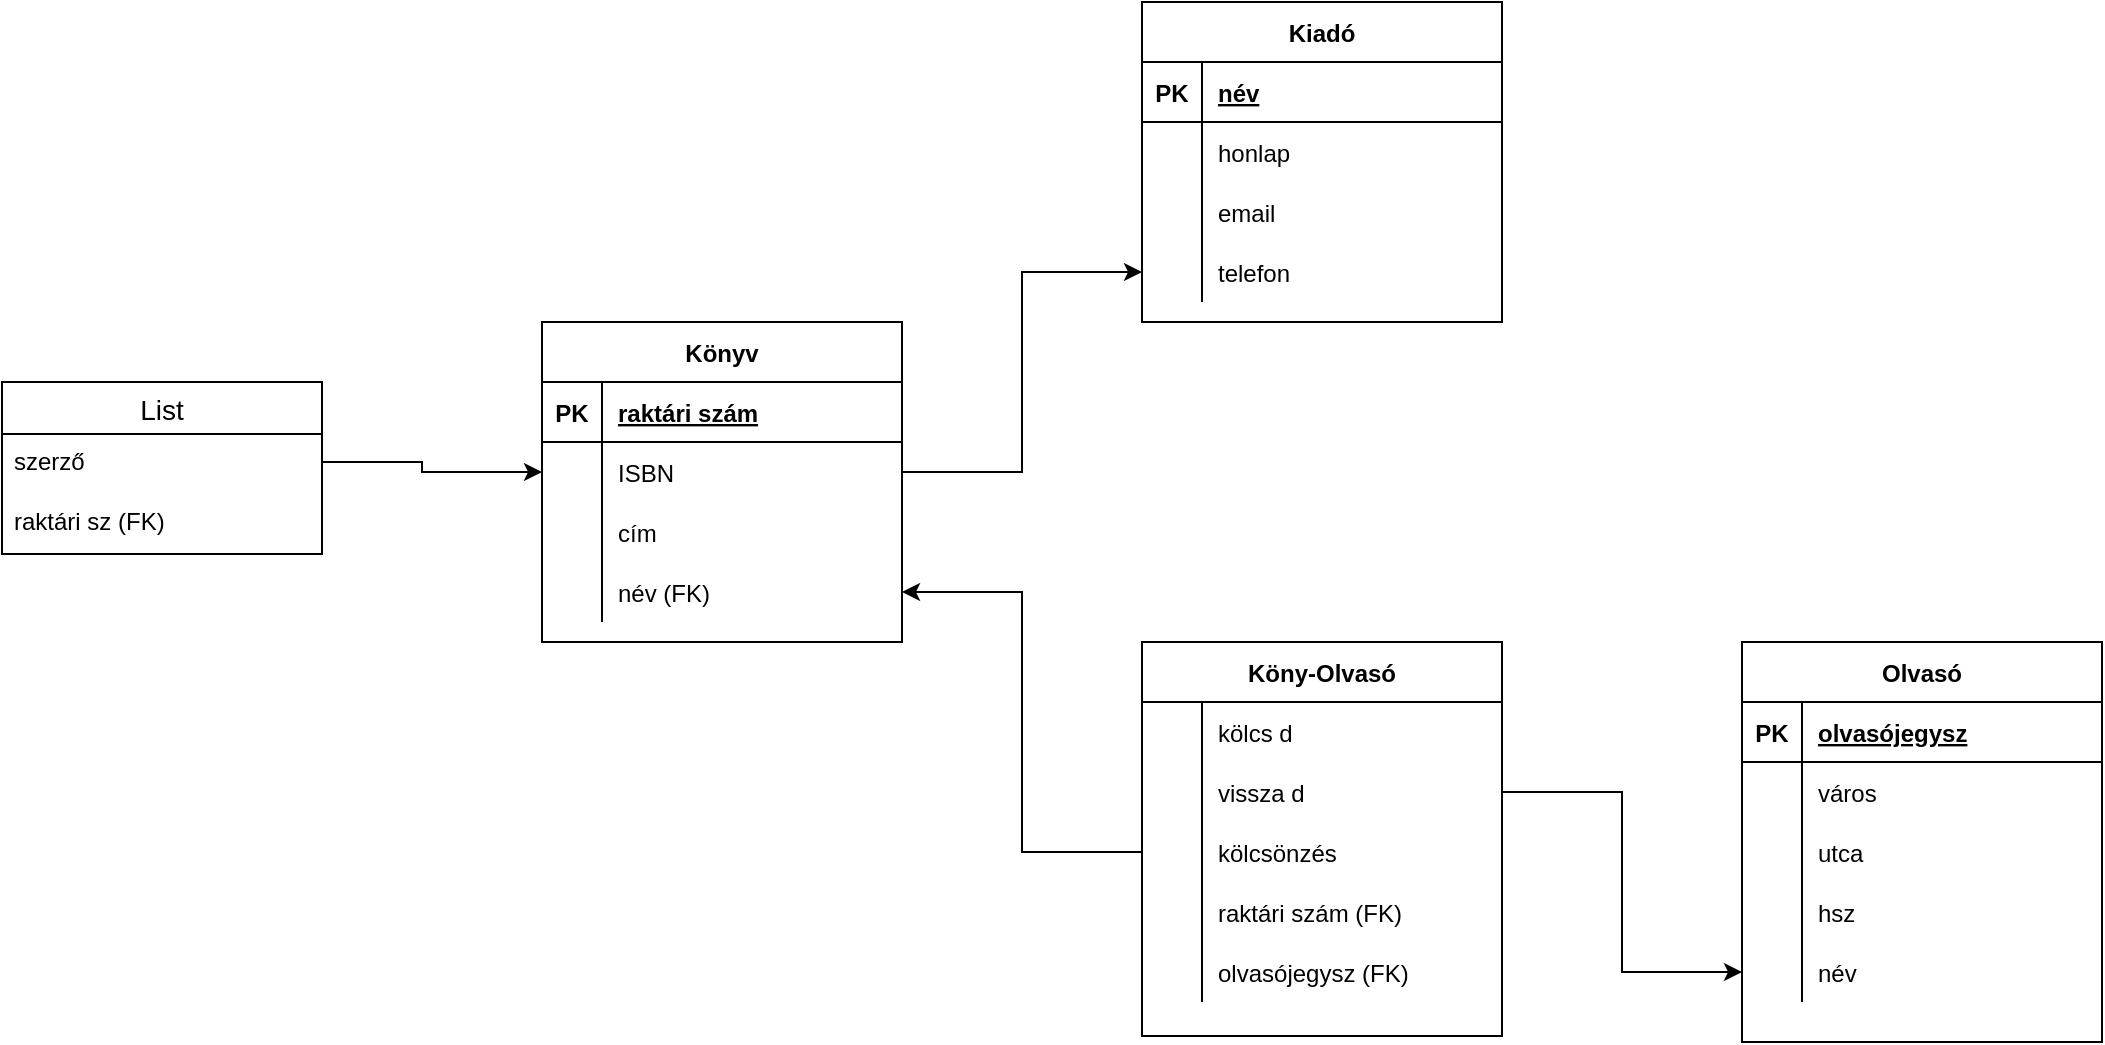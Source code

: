 <mxfile version="20.5.1" type="device"><diagram id="C5RBs43oDa-KdzZeNtuy" name="Page-1"><mxGraphModel dx="1883" dy="1216" grid="1" gridSize="10" guides="1" tooltips="1" connect="1" arrows="1" fold="1" page="0" pageScale="1" pageWidth="827" pageHeight="1169" math="0" shadow="0"><root><mxCell id="WIyWlLk6GJQsqaUBKTNV-0"/><mxCell id="WIyWlLk6GJQsqaUBKTNV-1" parent="WIyWlLk6GJQsqaUBKTNV-0"/><mxCell id="pMm5MiKR8-Ltq86vbjmw-0" value="Olvasó" style="shape=table;startSize=30;container=1;collapsible=1;childLayout=tableLayout;fixedRows=1;rowLines=0;fontStyle=1;align=center;resizeLast=1;" parent="WIyWlLk6GJQsqaUBKTNV-1" vertex="1"><mxGeometry x="540" y="80" width="180" height="200" as="geometry"/></mxCell><mxCell id="pMm5MiKR8-Ltq86vbjmw-1" value="" style="shape=tableRow;horizontal=0;startSize=0;swimlaneHead=0;swimlaneBody=0;fillColor=none;collapsible=0;dropTarget=0;points=[[0,0.5],[1,0.5]];portConstraint=eastwest;top=0;left=0;right=0;bottom=1;" parent="pMm5MiKR8-Ltq86vbjmw-0" vertex="1"><mxGeometry y="30" width="180" height="30" as="geometry"/></mxCell><mxCell id="pMm5MiKR8-Ltq86vbjmw-2" value="PK" style="shape=partialRectangle;connectable=0;fillColor=none;top=0;left=0;bottom=0;right=0;fontStyle=1;overflow=hidden;" parent="pMm5MiKR8-Ltq86vbjmw-1" vertex="1"><mxGeometry width="30" height="30" as="geometry"><mxRectangle width="30" height="30" as="alternateBounds"/></mxGeometry></mxCell><mxCell id="pMm5MiKR8-Ltq86vbjmw-3" value="olvasójegysz" style="shape=partialRectangle;connectable=0;fillColor=none;top=0;left=0;bottom=0;right=0;align=left;spacingLeft=6;fontStyle=5;overflow=hidden;" parent="pMm5MiKR8-Ltq86vbjmw-1" vertex="1"><mxGeometry x="30" width="150" height="30" as="geometry"><mxRectangle width="150" height="30" as="alternateBounds"/></mxGeometry></mxCell><mxCell id="pMm5MiKR8-Ltq86vbjmw-4" value="" style="shape=tableRow;horizontal=0;startSize=0;swimlaneHead=0;swimlaneBody=0;fillColor=none;collapsible=0;dropTarget=0;points=[[0,0.5],[1,0.5]];portConstraint=eastwest;top=0;left=0;right=0;bottom=0;" parent="pMm5MiKR8-Ltq86vbjmw-0" vertex="1"><mxGeometry y="60" width="180" height="30" as="geometry"/></mxCell><mxCell id="pMm5MiKR8-Ltq86vbjmw-5" value="" style="shape=partialRectangle;connectable=0;fillColor=none;top=0;left=0;bottom=0;right=0;editable=1;overflow=hidden;" parent="pMm5MiKR8-Ltq86vbjmw-4" vertex="1"><mxGeometry width="30" height="30" as="geometry"><mxRectangle width="30" height="30" as="alternateBounds"/></mxGeometry></mxCell><mxCell id="pMm5MiKR8-Ltq86vbjmw-6" value="város" style="shape=partialRectangle;connectable=0;fillColor=none;top=0;left=0;bottom=0;right=0;align=left;spacingLeft=6;overflow=hidden;" parent="pMm5MiKR8-Ltq86vbjmw-4" vertex="1"><mxGeometry x="30" width="150" height="30" as="geometry"><mxRectangle width="150" height="30" as="alternateBounds"/></mxGeometry></mxCell><mxCell id="pMm5MiKR8-Ltq86vbjmw-7" value="" style="shape=tableRow;horizontal=0;startSize=0;swimlaneHead=0;swimlaneBody=0;fillColor=none;collapsible=0;dropTarget=0;points=[[0,0.5],[1,0.5]];portConstraint=eastwest;top=0;left=0;right=0;bottom=0;" parent="pMm5MiKR8-Ltq86vbjmw-0" vertex="1"><mxGeometry y="90" width="180" height="30" as="geometry"/></mxCell><mxCell id="pMm5MiKR8-Ltq86vbjmw-8" value="" style="shape=partialRectangle;connectable=0;fillColor=none;top=0;left=0;bottom=0;right=0;editable=1;overflow=hidden;" parent="pMm5MiKR8-Ltq86vbjmw-7" vertex="1"><mxGeometry width="30" height="30" as="geometry"><mxRectangle width="30" height="30" as="alternateBounds"/></mxGeometry></mxCell><mxCell id="pMm5MiKR8-Ltq86vbjmw-9" value="utca" style="shape=partialRectangle;connectable=0;fillColor=none;top=0;left=0;bottom=0;right=0;align=left;spacingLeft=6;overflow=hidden;" parent="pMm5MiKR8-Ltq86vbjmw-7" vertex="1"><mxGeometry x="30" width="150" height="30" as="geometry"><mxRectangle width="150" height="30" as="alternateBounds"/></mxGeometry></mxCell><mxCell id="pMm5MiKR8-Ltq86vbjmw-10" value="" style="shape=tableRow;horizontal=0;startSize=0;swimlaneHead=0;swimlaneBody=0;fillColor=none;collapsible=0;dropTarget=0;points=[[0,0.5],[1,0.5]];portConstraint=eastwest;top=0;left=0;right=0;bottom=0;" parent="pMm5MiKR8-Ltq86vbjmw-0" vertex="1"><mxGeometry y="120" width="180" height="30" as="geometry"/></mxCell><mxCell id="pMm5MiKR8-Ltq86vbjmw-11" value="" style="shape=partialRectangle;connectable=0;fillColor=none;top=0;left=0;bottom=0;right=0;editable=1;overflow=hidden;" parent="pMm5MiKR8-Ltq86vbjmw-10" vertex="1"><mxGeometry width="30" height="30" as="geometry"><mxRectangle width="30" height="30" as="alternateBounds"/></mxGeometry></mxCell><mxCell id="pMm5MiKR8-Ltq86vbjmw-12" value="hsz" style="shape=partialRectangle;connectable=0;fillColor=none;top=0;left=0;bottom=0;right=0;align=left;spacingLeft=6;overflow=hidden;" parent="pMm5MiKR8-Ltq86vbjmw-10" vertex="1"><mxGeometry x="30" width="150" height="30" as="geometry"><mxRectangle width="150" height="30" as="alternateBounds"/></mxGeometry></mxCell><mxCell id="pMm5MiKR8-Ltq86vbjmw-40" value="" style="shape=tableRow;horizontal=0;startSize=0;swimlaneHead=0;swimlaneBody=0;fillColor=none;collapsible=0;dropTarget=0;points=[[0,0.5],[1,0.5]];portConstraint=eastwest;top=0;left=0;right=0;bottom=0;" parent="pMm5MiKR8-Ltq86vbjmw-0" vertex="1"><mxGeometry y="150" width="180" height="30" as="geometry"/></mxCell><mxCell id="pMm5MiKR8-Ltq86vbjmw-41" value="" style="shape=partialRectangle;connectable=0;fillColor=none;top=0;left=0;bottom=0;right=0;editable=1;overflow=hidden;" parent="pMm5MiKR8-Ltq86vbjmw-40" vertex="1"><mxGeometry width="30" height="30" as="geometry"><mxRectangle width="30" height="30" as="alternateBounds"/></mxGeometry></mxCell><mxCell id="pMm5MiKR8-Ltq86vbjmw-42" value="név" style="shape=partialRectangle;connectable=0;fillColor=none;top=0;left=0;bottom=0;right=0;align=left;spacingLeft=6;overflow=hidden;" parent="pMm5MiKR8-Ltq86vbjmw-40" vertex="1"><mxGeometry x="30" width="150" height="30" as="geometry"><mxRectangle width="150" height="30" as="alternateBounds"/></mxGeometry></mxCell><mxCell id="pMm5MiKR8-Ltq86vbjmw-13" value="Könyv" style="shape=table;startSize=30;container=1;collapsible=1;childLayout=tableLayout;fixedRows=1;rowLines=0;fontStyle=1;align=center;resizeLast=1;" parent="WIyWlLk6GJQsqaUBKTNV-1" vertex="1"><mxGeometry x="-60" y="-80" width="180" height="160" as="geometry"/></mxCell><mxCell id="pMm5MiKR8-Ltq86vbjmw-14" value="" style="shape=tableRow;horizontal=0;startSize=0;swimlaneHead=0;swimlaneBody=0;fillColor=none;collapsible=0;dropTarget=0;points=[[0,0.5],[1,0.5]];portConstraint=eastwest;top=0;left=0;right=0;bottom=1;" parent="pMm5MiKR8-Ltq86vbjmw-13" vertex="1"><mxGeometry y="30" width="180" height="30" as="geometry"/></mxCell><mxCell id="pMm5MiKR8-Ltq86vbjmw-15" value="PK" style="shape=partialRectangle;connectable=0;fillColor=none;top=0;left=0;bottom=0;right=0;fontStyle=1;overflow=hidden;" parent="pMm5MiKR8-Ltq86vbjmw-14" vertex="1"><mxGeometry width="30" height="30" as="geometry"><mxRectangle width="30" height="30" as="alternateBounds"/></mxGeometry></mxCell><mxCell id="pMm5MiKR8-Ltq86vbjmw-16" value="raktári szám" style="shape=partialRectangle;connectable=0;fillColor=none;top=0;left=0;bottom=0;right=0;align=left;spacingLeft=6;fontStyle=5;overflow=hidden;" parent="pMm5MiKR8-Ltq86vbjmw-14" vertex="1"><mxGeometry x="30" width="150" height="30" as="geometry"><mxRectangle width="150" height="30" as="alternateBounds"/></mxGeometry></mxCell><mxCell id="pMm5MiKR8-Ltq86vbjmw-17" value="" style="shape=tableRow;horizontal=0;startSize=0;swimlaneHead=0;swimlaneBody=0;fillColor=none;collapsible=0;dropTarget=0;points=[[0,0.5],[1,0.5]];portConstraint=eastwest;top=0;left=0;right=0;bottom=0;" parent="pMm5MiKR8-Ltq86vbjmw-13" vertex="1"><mxGeometry y="60" width="180" height="30" as="geometry"/></mxCell><mxCell id="pMm5MiKR8-Ltq86vbjmw-18" value="" style="shape=partialRectangle;connectable=0;fillColor=none;top=0;left=0;bottom=0;right=0;editable=1;overflow=hidden;" parent="pMm5MiKR8-Ltq86vbjmw-17" vertex="1"><mxGeometry width="30" height="30" as="geometry"><mxRectangle width="30" height="30" as="alternateBounds"/></mxGeometry></mxCell><mxCell id="pMm5MiKR8-Ltq86vbjmw-19" value="ISBN" style="shape=partialRectangle;connectable=0;fillColor=none;top=0;left=0;bottom=0;right=0;align=left;spacingLeft=6;overflow=hidden;" parent="pMm5MiKR8-Ltq86vbjmw-17" vertex="1"><mxGeometry x="30" width="150" height="30" as="geometry"><mxRectangle width="150" height="30" as="alternateBounds"/></mxGeometry></mxCell><mxCell id="pMm5MiKR8-Ltq86vbjmw-20" value="" style="shape=tableRow;horizontal=0;startSize=0;swimlaneHead=0;swimlaneBody=0;fillColor=none;collapsible=0;dropTarget=0;points=[[0,0.5],[1,0.5]];portConstraint=eastwest;top=0;left=0;right=0;bottom=0;" parent="pMm5MiKR8-Ltq86vbjmw-13" vertex="1"><mxGeometry y="90" width="180" height="30" as="geometry"/></mxCell><mxCell id="pMm5MiKR8-Ltq86vbjmw-21" value="" style="shape=partialRectangle;connectable=0;fillColor=none;top=0;left=0;bottom=0;right=0;editable=1;overflow=hidden;" parent="pMm5MiKR8-Ltq86vbjmw-20" vertex="1"><mxGeometry width="30" height="30" as="geometry"><mxRectangle width="30" height="30" as="alternateBounds"/></mxGeometry></mxCell><mxCell id="pMm5MiKR8-Ltq86vbjmw-22" value="cím" style="shape=partialRectangle;connectable=0;fillColor=none;top=0;left=0;bottom=0;right=0;align=left;spacingLeft=6;overflow=hidden;" parent="pMm5MiKR8-Ltq86vbjmw-20" vertex="1"><mxGeometry x="30" width="150" height="30" as="geometry"><mxRectangle width="150" height="30" as="alternateBounds"/></mxGeometry></mxCell><mxCell id="pMm5MiKR8-Ltq86vbjmw-23" value="" style="shape=tableRow;horizontal=0;startSize=0;swimlaneHead=0;swimlaneBody=0;fillColor=none;collapsible=0;dropTarget=0;points=[[0,0.5],[1,0.5]];portConstraint=eastwest;top=0;left=0;right=0;bottom=0;" parent="pMm5MiKR8-Ltq86vbjmw-13" vertex="1"><mxGeometry y="120" width="180" height="30" as="geometry"/></mxCell><mxCell id="pMm5MiKR8-Ltq86vbjmw-24" value="" style="shape=partialRectangle;connectable=0;fillColor=none;top=0;left=0;bottom=0;right=0;editable=1;overflow=hidden;" parent="pMm5MiKR8-Ltq86vbjmw-23" vertex="1"><mxGeometry width="30" height="30" as="geometry"><mxRectangle width="30" height="30" as="alternateBounds"/></mxGeometry></mxCell><mxCell id="pMm5MiKR8-Ltq86vbjmw-25" value="név (FK)" style="shape=partialRectangle;connectable=0;fillColor=none;top=0;left=0;bottom=0;right=0;align=left;spacingLeft=6;overflow=hidden;" parent="pMm5MiKR8-Ltq86vbjmw-23" vertex="1"><mxGeometry x="30" width="150" height="30" as="geometry"><mxRectangle width="150" height="30" as="alternateBounds"/></mxGeometry></mxCell><mxCell id="pMm5MiKR8-Ltq86vbjmw-26" value="Kiadó" style="shape=table;startSize=30;container=1;collapsible=1;childLayout=tableLayout;fixedRows=1;rowLines=0;fontStyle=1;align=center;resizeLast=1;" parent="WIyWlLk6GJQsqaUBKTNV-1" vertex="1"><mxGeometry x="240" y="-240" width="180" height="160" as="geometry"/></mxCell><mxCell id="pMm5MiKR8-Ltq86vbjmw-27" value="" style="shape=tableRow;horizontal=0;startSize=0;swimlaneHead=0;swimlaneBody=0;fillColor=none;collapsible=0;dropTarget=0;points=[[0,0.5],[1,0.5]];portConstraint=eastwest;top=0;left=0;right=0;bottom=1;" parent="pMm5MiKR8-Ltq86vbjmw-26" vertex="1"><mxGeometry y="30" width="180" height="30" as="geometry"/></mxCell><mxCell id="pMm5MiKR8-Ltq86vbjmw-28" value="PK" style="shape=partialRectangle;connectable=0;fillColor=none;top=0;left=0;bottom=0;right=0;fontStyle=1;overflow=hidden;" parent="pMm5MiKR8-Ltq86vbjmw-27" vertex="1"><mxGeometry width="30" height="30" as="geometry"><mxRectangle width="30" height="30" as="alternateBounds"/></mxGeometry></mxCell><mxCell id="pMm5MiKR8-Ltq86vbjmw-29" value="név" style="shape=partialRectangle;connectable=0;fillColor=none;top=0;left=0;bottom=0;right=0;align=left;spacingLeft=6;fontStyle=5;overflow=hidden;" parent="pMm5MiKR8-Ltq86vbjmw-27" vertex="1"><mxGeometry x="30" width="150" height="30" as="geometry"><mxRectangle width="150" height="30" as="alternateBounds"/></mxGeometry></mxCell><mxCell id="pMm5MiKR8-Ltq86vbjmw-30" value="" style="shape=tableRow;horizontal=0;startSize=0;swimlaneHead=0;swimlaneBody=0;fillColor=none;collapsible=0;dropTarget=0;points=[[0,0.5],[1,0.5]];portConstraint=eastwest;top=0;left=0;right=0;bottom=0;" parent="pMm5MiKR8-Ltq86vbjmw-26" vertex="1"><mxGeometry y="60" width="180" height="30" as="geometry"/></mxCell><mxCell id="pMm5MiKR8-Ltq86vbjmw-31" value="" style="shape=partialRectangle;connectable=0;fillColor=none;top=0;left=0;bottom=0;right=0;editable=1;overflow=hidden;" parent="pMm5MiKR8-Ltq86vbjmw-30" vertex="1"><mxGeometry width="30" height="30" as="geometry"><mxRectangle width="30" height="30" as="alternateBounds"/></mxGeometry></mxCell><mxCell id="pMm5MiKR8-Ltq86vbjmw-32" value="honlap" style="shape=partialRectangle;connectable=0;fillColor=none;top=0;left=0;bottom=0;right=0;align=left;spacingLeft=6;overflow=hidden;" parent="pMm5MiKR8-Ltq86vbjmw-30" vertex="1"><mxGeometry x="30" width="150" height="30" as="geometry"><mxRectangle width="150" height="30" as="alternateBounds"/></mxGeometry></mxCell><mxCell id="pMm5MiKR8-Ltq86vbjmw-33" value="" style="shape=tableRow;horizontal=0;startSize=0;swimlaneHead=0;swimlaneBody=0;fillColor=none;collapsible=0;dropTarget=0;points=[[0,0.5],[1,0.5]];portConstraint=eastwest;top=0;left=0;right=0;bottom=0;" parent="pMm5MiKR8-Ltq86vbjmw-26" vertex="1"><mxGeometry y="90" width="180" height="30" as="geometry"/></mxCell><mxCell id="pMm5MiKR8-Ltq86vbjmw-34" value="" style="shape=partialRectangle;connectable=0;fillColor=none;top=0;left=0;bottom=0;right=0;editable=1;overflow=hidden;" parent="pMm5MiKR8-Ltq86vbjmw-33" vertex="1"><mxGeometry width="30" height="30" as="geometry"><mxRectangle width="30" height="30" as="alternateBounds"/></mxGeometry></mxCell><mxCell id="pMm5MiKR8-Ltq86vbjmw-35" value="email" style="shape=partialRectangle;connectable=0;fillColor=none;top=0;left=0;bottom=0;right=0;align=left;spacingLeft=6;overflow=hidden;" parent="pMm5MiKR8-Ltq86vbjmw-33" vertex="1"><mxGeometry x="30" width="150" height="30" as="geometry"><mxRectangle width="150" height="30" as="alternateBounds"/></mxGeometry></mxCell><mxCell id="pMm5MiKR8-Ltq86vbjmw-36" value="" style="shape=tableRow;horizontal=0;startSize=0;swimlaneHead=0;swimlaneBody=0;fillColor=none;collapsible=0;dropTarget=0;points=[[0,0.5],[1,0.5]];portConstraint=eastwest;top=0;left=0;right=0;bottom=0;" parent="pMm5MiKR8-Ltq86vbjmw-26" vertex="1"><mxGeometry y="120" width="180" height="30" as="geometry"/></mxCell><mxCell id="pMm5MiKR8-Ltq86vbjmw-37" value="" style="shape=partialRectangle;connectable=0;fillColor=none;top=0;left=0;bottom=0;right=0;editable=1;overflow=hidden;" parent="pMm5MiKR8-Ltq86vbjmw-36" vertex="1"><mxGeometry width="30" height="30" as="geometry"><mxRectangle width="30" height="30" as="alternateBounds"/></mxGeometry></mxCell><mxCell id="pMm5MiKR8-Ltq86vbjmw-38" value="telefon" style="shape=partialRectangle;connectable=0;fillColor=none;top=0;left=0;bottom=0;right=0;align=left;spacingLeft=6;overflow=hidden;" parent="pMm5MiKR8-Ltq86vbjmw-36" vertex="1"><mxGeometry x="30" width="150" height="30" as="geometry"><mxRectangle width="150" height="30" as="alternateBounds"/></mxGeometry></mxCell><mxCell id="pMm5MiKR8-Ltq86vbjmw-43" value="Köny-Olvasó" style="shape=table;startSize=30;container=1;collapsible=1;childLayout=tableLayout;fixedRows=1;rowLines=0;fontStyle=1;align=center;resizeLast=1;" parent="WIyWlLk6GJQsqaUBKTNV-1" vertex="1"><mxGeometry x="240" y="80" width="180" height="197" as="geometry"/></mxCell><mxCell id="pMm5MiKR8-Ltq86vbjmw-47" value="" style="shape=tableRow;horizontal=0;startSize=0;swimlaneHead=0;swimlaneBody=0;fillColor=none;collapsible=0;dropTarget=0;points=[[0,0.5],[1,0.5]];portConstraint=eastwest;top=0;left=0;right=0;bottom=0;" parent="pMm5MiKR8-Ltq86vbjmw-43" vertex="1"><mxGeometry y="30" width="180" height="30" as="geometry"/></mxCell><mxCell id="pMm5MiKR8-Ltq86vbjmw-48" value="" style="shape=partialRectangle;connectable=0;fillColor=none;top=0;left=0;bottom=0;right=0;editable=1;overflow=hidden;" parent="pMm5MiKR8-Ltq86vbjmw-47" vertex="1"><mxGeometry width="30" height="30" as="geometry"><mxRectangle width="30" height="30" as="alternateBounds"/></mxGeometry></mxCell><mxCell id="pMm5MiKR8-Ltq86vbjmw-49" value="kölcs d" style="shape=partialRectangle;connectable=0;fillColor=none;top=0;left=0;bottom=0;right=0;align=left;spacingLeft=6;overflow=hidden;" parent="pMm5MiKR8-Ltq86vbjmw-47" vertex="1"><mxGeometry x="30" width="150" height="30" as="geometry"><mxRectangle width="150" height="30" as="alternateBounds"/></mxGeometry></mxCell><mxCell id="pMm5MiKR8-Ltq86vbjmw-50" value="" style="shape=tableRow;horizontal=0;startSize=0;swimlaneHead=0;swimlaneBody=0;fillColor=none;collapsible=0;dropTarget=0;points=[[0,0.5],[1,0.5]];portConstraint=eastwest;top=0;left=0;right=0;bottom=0;" parent="pMm5MiKR8-Ltq86vbjmw-43" vertex="1"><mxGeometry y="60" width="180" height="30" as="geometry"/></mxCell><mxCell id="pMm5MiKR8-Ltq86vbjmw-51" value="" style="shape=partialRectangle;connectable=0;fillColor=none;top=0;left=0;bottom=0;right=0;editable=1;overflow=hidden;" parent="pMm5MiKR8-Ltq86vbjmw-50" vertex="1"><mxGeometry width="30" height="30" as="geometry"><mxRectangle width="30" height="30" as="alternateBounds"/></mxGeometry></mxCell><mxCell id="pMm5MiKR8-Ltq86vbjmw-52" value="vissza d" style="shape=partialRectangle;connectable=0;fillColor=none;top=0;left=0;bottom=0;right=0;align=left;spacingLeft=6;overflow=hidden;" parent="pMm5MiKR8-Ltq86vbjmw-50" vertex="1"><mxGeometry x="30" width="150" height="30" as="geometry"><mxRectangle width="150" height="30" as="alternateBounds"/></mxGeometry></mxCell><mxCell id="pMm5MiKR8-Ltq86vbjmw-53" value="" style="shape=tableRow;horizontal=0;startSize=0;swimlaneHead=0;swimlaneBody=0;fillColor=none;collapsible=0;dropTarget=0;points=[[0,0.5],[1,0.5]];portConstraint=eastwest;top=0;left=0;right=0;bottom=0;" parent="pMm5MiKR8-Ltq86vbjmw-43" vertex="1"><mxGeometry y="90" width="180" height="30" as="geometry"/></mxCell><mxCell id="pMm5MiKR8-Ltq86vbjmw-54" value="" style="shape=partialRectangle;connectable=0;fillColor=none;top=0;left=0;bottom=0;right=0;editable=1;overflow=hidden;" parent="pMm5MiKR8-Ltq86vbjmw-53" vertex="1"><mxGeometry width="30" height="30" as="geometry"><mxRectangle width="30" height="30" as="alternateBounds"/></mxGeometry></mxCell><mxCell id="pMm5MiKR8-Ltq86vbjmw-55" value="kölcsönzés" style="shape=partialRectangle;connectable=0;fillColor=none;top=0;left=0;bottom=0;right=0;align=left;spacingLeft=6;overflow=hidden;" parent="pMm5MiKR8-Ltq86vbjmw-53" vertex="1"><mxGeometry x="30" width="150" height="30" as="geometry"><mxRectangle width="150" height="30" as="alternateBounds"/></mxGeometry></mxCell><mxCell id="pMm5MiKR8-Ltq86vbjmw-57" value="" style="shape=tableRow;horizontal=0;startSize=0;swimlaneHead=0;swimlaneBody=0;fillColor=none;collapsible=0;dropTarget=0;points=[[0,0.5],[1,0.5]];portConstraint=eastwest;top=0;left=0;right=0;bottom=0;" parent="pMm5MiKR8-Ltq86vbjmw-43" vertex="1"><mxGeometry y="120" width="180" height="30" as="geometry"/></mxCell><mxCell id="pMm5MiKR8-Ltq86vbjmw-58" value="" style="shape=partialRectangle;connectable=0;fillColor=none;top=0;left=0;bottom=0;right=0;editable=1;overflow=hidden;" parent="pMm5MiKR8-Ltq86vbjmw-57" vertex="1"><mxGeometry width="30" height="30" as="geometry"><mxRectangle width="30" height="30" as="alternateBounds"/></mxGeometry></mxCell><mxCell id="pMm5MiKR8-Ltq86vbjmw-59" value="raktári szám (FK)" style="shape=partialRectangle;connectable=0;fillColor=none;top=0;left=0;bottom=0;right=0;align=left;spacingLeft=6;overflow=hidden;" parent="pMm5MiKR8-Ltq86vbjmw-57" vertex="1"><mxGeometry x="30" width="150" height="30" as="geometry"><mxRectangle width="150" height="30" as="alternateBounds"/></mxGeometry></mxCell><mxCell id="pMm5MiKR8-Ltq86vbjmw-61" value="" style="shape=tableRow;horizontal=0;startSize=0;swimlaneHead=0;swimlaneBody=0;fillColor=none;collapsible=0;dropTarget=0;points=[[0,0.5],[1,0.5]];portConstraint=eastwest;top=0;left=0;right=0;bottom=0;" parent="pMm5MiKR8-Ltq86vbjmw-43" vertex="1"><mxGeometry y="150" width="180" height="30" as="geometry"/></mxCell><mxCell id="pMm5MiKR8-Ltq86vbjmw-62" value="" style="shape=partialRectangle;connectable=0;fillColor=none;top=0;left=0;bottom=0;right=0;editable=1;overflow=hidden;" parent="pMm5MiKR8-Ltq86vbjmw-61" vertex="1"><mxGeometry width="30" height="30" as="geometry"><mxRectangle width="30" height="30" as="alternateBounds"/></mxGeometry></mxCell><mxCell id="pMm5MiKR8-Ltq86vbjmw-63" value="olvasójegysz (FK)" style="shape=partialRectangle;connectable=0;fillColor=none;top=0;left=0;bottom=0;right=0;align=left;spacingLeft=6;overflow=hidden;" parent="pMm5MiKR8-Ltq86vbjmw-61" vertex="1"><mxGeometry x="30" width="150" height="30" as="geometry"><mxRectangle width="150" height="30" as="alternateBounds"/></mxGeometry></mxCell><mxCell id="pMm5MiKR8-Ltq86vbjmw-72" value="List" style="swimlane;fontStyle=0;childLayout=stackLayout;horizontal=1;startSize=26;horizontalStack=0;resizeParent=1;resizeParentMax=0;resizeLast=0;collapsible=1;marginBottom=0;align=center;fontSize=14;" parent="WIyWlLk6GJQsqaUBKTNV-1" vertex="1"><mxGeometry x="-330" y="-50" width="160" height="86" as="geometry"/></mxCell><mxCell id="pMm5MiKR8-Ltq86vbjmw-73" value="szerző" style="text;strokeColor=none;fillColor=none;spacingLeft=4;spacingRight=4;overflow=hidden;rotatable=0;points=[[0,0.5],[1,0.5]];portConstraint=eastwest;fontSize=12;" parent="pMm5MiKR8-Ltq86vbjmw-72" vertex="1"><mxGeometry y="26" width="160" height="30" as="geometry"/></mxCell><mxCell id="pMm5MiKR8-Ltq86vbjmw-74" value="raktári sz (FK)" style="text;strokeColor=none;fillColor=none;spacingLeft=4;spacingRight=4;overflow=hidden;rotatable=0;points=[[0,0.5],[1,0.5]];portConstraint=eastwest;fontSize=12;" parent="pMm5MiKR8-Ltq86vbjmw-72" vertex="1"><mxGeometry y="56" width="160" height="30" as="geometry"/></mxCell><mxCell id="pMm5MiKR8-Ltq86vbjmw-76" value="" style="endArrow=classic;html=1;rounded=0;entryX=0;entryY=0.5;entryDx=0;entryDy=0;edgeStyle=orthogonalEdgeStyle;exitX=1;exitY=0.5;exitDx=0;exitDy=0;" parent="WIyWlLk6GJQsqaUBKTNV-1" source="pMm5MiKR8-Ltq86vbjmw-73" target="pMm5MiKR8-Ltq86vbjmw-17" edge="1"><mxGeometry width="50" height="50" relative="1" as="geometry"><mxPoint x="-360" y="-20" as="sourcePoint"/><mxPoint x="440" y="10" as="targetPoint"/><Array as="points"><mxPoint x="-170" y="-10"/><mxPoint x="-120" y="-10"/><mxPoint x="-120" y="-5"/></Array></mxGeometry></mxCell><mxCell id="pMm5MiKR8-Ltq86vbjmw-77" value="" style="endArrow=classic;html=1;rounded=0;exitX=0;exitY=0.5;exitDx=0;exitDy=0;entryX=1;entryY=0.5;entryDx=0;entryDy=0;edgeStyle=orthogonalEdgeStyle;" parent="WIyWlLk6GJQsqaUBKTNV-1" source="pMm5MiKR8-Ltq86vbjmw-53" target="pMm5MiKR8-Ltq86vbjmw-23" edge="1"><mxGeometry width="50" height="50" relative="1" as="geometry"><mxPoint x="390" y="60" as="sourcePoint"/><mxPoint x="440" y="10" as="targetPoint"/></mxGeometry></mxCell><mxCell id="pMm5MiKR8-Ltq86vbjmw-78" value="" style="endArrow=classic;html=1;rounded=0;exitX=1;exitY=0.5;exitDx=0;exitDy=0;entryX=0;entryY=0.5;entryDx=0;entryDy=0;edgeStyle=orthogonalEdgeStyle;" parent="WIyWlLk6GJQsqaUBKTNV-1" source="pMm5MiKR8-Ltq86vbjmw-50" target="pMm5MiKR8-Ltq86vbjmw-40" edge="1"><mxGeometry width="50" height="50" relative="1" as="geometry"><mxPoint x="390" y="60" as="sourcePoint"/><mxPoint x="440" y="10" as="targetPoint"/></mxGeometry></mxCell><mxCell id="pMm5MiKR8-Ltq86vbjmw-79" value="" style="endArrow=classic;html=1;rounded=0;exitX=1;exitY=0.5;exitDx=0;exitDy=0;edgeStyle=orthogonalEdgeStyle;entryX=0;entryY=0.5;entryDx=0;entryDy=0;" parent="WIyWlLk6GJQsqaUBKTNV-1" source="pMm5MiKR8-Ltq86vbjmw-17" edge="1" target="pMm5MiKR8-Ltq86vbjmw-36"><mxGeometry width="50" height="50" relative="1" as="geometry"><mxPoint x="390" y="60" as="sourcePoint"/><mxPoint x="380" y="-150" as="targetPoint"/></mxGeometry></mxCell></root></mxGraphModel></diagram></mxfile>